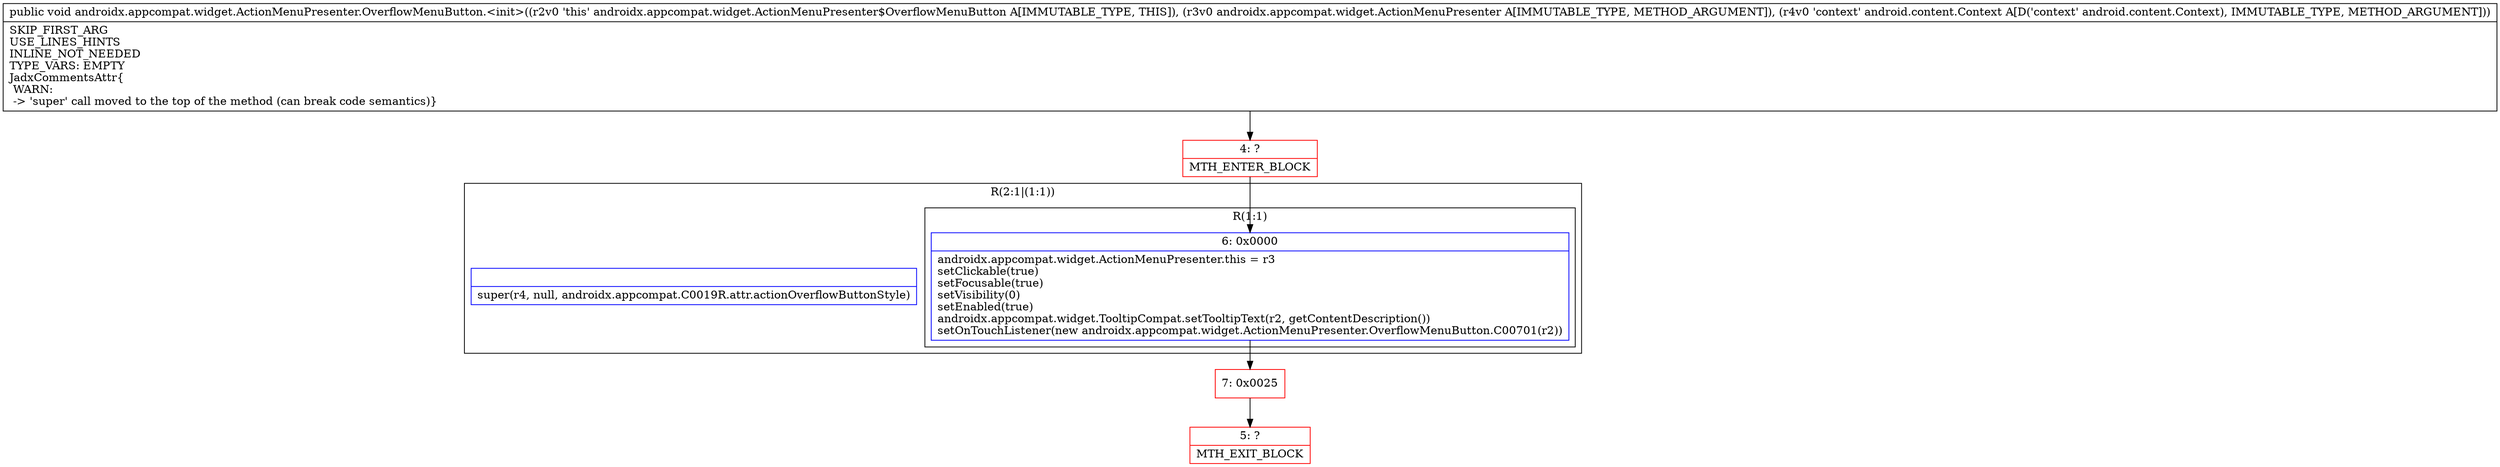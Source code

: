 digraph "CFG forandroidx.appcompat.widget.ActionMenuPresenter.OverflowMenuButton.\<init\>(Landroidx\/appcompat\/widget\/ActionMenuPresenter;Landroid\/content\/Context;)V" {
subgraph cluster_Region_884655528 {
label = "R(2:1|(1:1))";
node [shape=record,color=blue];
Node_InsnContainer_846774797 [shape=record,label="{|super(r4, null, androidx.appcompat.C0019R.attr.actionOverflowButtonStyle)\l}"];
subgraph cluster_Region_2060127823 {
label = "R(1:1)";
node [shape=record,color=blue];
Node_6 [shape=record,label="{6\:\ 0x0000|androidx.appcompat.widget.ActionMenuPresenter.this = r3\lsetClickable(true)\lsetFocusable(true)\lsetVisibility(0)\lsetEnabled(true)\landroidx.appcompat.widget.TooltipCompat.setTooltipText(r2, getContentDescription())\lsetOnTouchListener(new androidx.appcompat.widget.ActionMenuPresenter.OverflowMenuButton.C00701(r2))\l}"];
}
}
Node_4 [shape=record,color=red,label="{4\:\ ?|MTH_ENTER_BLOCK\l}"];
Node_7 [shape=record,color=red,label="{7\:\ 0x0025}"];
Node_5 [shape=record,color=red,label="{5\:\ ?|MTH_EXIT_BLOCK\l}"];
MethodNode[shape=record,label="{public void androidx.appcompat.widget.ActionMenuPresenter.OverflowMenuButton.\<init\>((r2v0 'this' androidx.appcompat.widget.ActionMenuPresenter$OverflowMenuButton A[IMMUTABLE_TYPE, THIS]), (r3v0 androidx.appcompat.widget.ActionMenuPresenter A[IMMUTABLE_TYPE, METHOD_ARGUMENT]), (r4v0 'context' android.content.Context A[D('context' android.content.Context), IMMUTABLE_TYPE, METHOD_ARGUMENT]))  | SKIP_FIRST_ARG\lUSE_LINES_HINTS\lINLINE_NOT_NEEDED\lTYPE_VARS: EMPTY\lJadxCommentsAttr\{\l WARN: \l \-\> 'super' call moved to the top of the method (can break code semantics)\}\l}"];
MethodNode -> Node_4;Node_6 -> Node_7;
Node_4 -> Node_6;
Node_7 -> Node_5;
}

